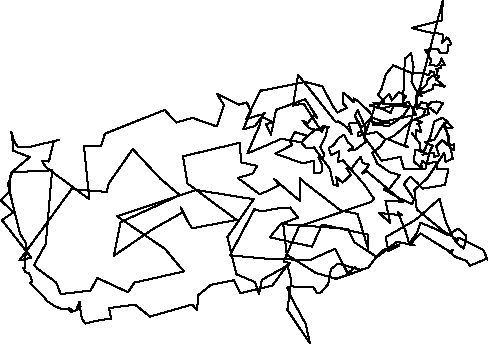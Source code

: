 unitsize(0.001cm);
draw((7810,6053)--(7798,5709));
draw((7798,5709)--(7264,5575));
draw((7264,5575)--(7324,5560));
draw((7324,5560)--(7547,5503));
draw((7547,5503)--(7744,5476));
draw((7744,5476)--(7821,5457));
draw((7821,5457)--(7802,5317));
draw((7802,5317)--(7848,5358));
draw((7848,5358)--(7874,5405));
draw((7874,5405)--(7883,5408));
draw((7883,5408)--(7927,5365));
draw((7927,5365)--(7962,5287));
draw((7962,5287)--(7913,5280));
draw((7913,5280)--(7890,5130));
draw((7890,5130)--(7759,5143));
draw((7759,5143)--(7724,5210));
draw((7724,5210)--(7503,5191));
draw((7503,5191)--(7606,5009));
draw((7606,5009)--(7576,4915));
draw((7576,4915)--(7622,4917));
draw((7622,4917)--(7716,4909));
draw((7716,4909)--(7744,4933));
draw((7744,4933)--(7772,4989));
draw((7772,4989)--(7790,5038));
draw((7790,5038)--(7846,4923));
draw((7846,4923)--(7783,4912));
draw((7783,4912)--(7777,4869));
draw((7777,4869)--(7700,4854));
draw((7700,4854)--(7702,4815));
draw((7702,4815)--(7726,4833));
draw((7726,4833)--(7698,4745));
draw((7698,4745)--(7752,4721));
draw((7752,4721)--(7692,4666));
draw((7692,4666)--(7848,4546));
draw((7848,4546)--(7832,4542));
draw((7832,4542)--(7679,4581));
draw((7679,4581)--(7674,4579));
draw((7674,4579)--(7631,4573));
draw((7631,4573)--(7647,4504));
draw((7647,4504)--(7458,4428));
draw((7458,4428)--(7399,4467));
draw((7399,4467)--(7520,4572));
draw((7520,4572)--(7547,4664));
draw((7547,4664)--(7617,4724));
draw((7617,4724)--(7673,4718));
draw((7673,4718)--(7654,4795));
draw((7654,4795)--(7583,4813));
draw((7583,4813)--(7570,4741));
draw((7570,4741)--(7417,4788));
draw((7417,4788)--(7267,4779));
draw((7267,4779)--(6937,4917));
draw((6937,4917)--(6806,4755));
draw((6806,4755)--(6735,4509));
draw((6735,4509)--(6670,4401));
draw((6670,4401)--(6779,4273));
draw((6779,4273)--(6524,4207));
draw((6524,4207)--(6713,4154));
draw((6713,4154)--(7207,4270));
draw((7207,4270)--(7344,4046));
draw((7344,4046)--(6621,3891));
draw((6621,3891)--(6862,3892));
draw((6862,3892)--(6603,3982));
draw((6603,3982)--(6537,3982));
draw((6537,3982)--(6376,3819));
draw((6376,3819)--(6333,3909));
draw((6333,3909)--(6150,3888));
draw((6150,3888)--(6207,3700));
draw((6207,3700)--(6120,3821));
draw((6120,3821)--(5964,3935));
draw((5964,3935)--(5926,3912));
draw((5926,3912)--(5259,4751));
draw((5259,4751)--(5168,4208));
draw((5168,4208)--(5356,4241));
draw((5356,4241)--(5678,3742));
draw((5678,3742)--(5720,3823));
draw((5720,3823)--(5541,3769));
draw((5541,3769)--(5315,3557));
draw((5315,3557)--(4965,3622));
draw((4965,3622)--(4694,3502));
draw((4694,3502)--(4364,3362));
draw((4364,3362)--(4574,3843));
draw((4574,3843)--(4634,4054));
draw((4634,4054)--(4679,4084));
draw((4679,4084)--(4496,3844));
draw((4496,3844)--(4293,3788));
draw((4293,3788)--(4427,4109));
draw((4427,4109)--(4354,4262));
draw((4354,4262)--(4217,4224));
draw((4217,4224)--(3832,4410));
draw((3832,4410)--(3950,4215));
draw((3950,4215)--(3824,3838));
draw((3824,3838)--(3396,3990));
draw((3396,3990)--(3108,3908));
draw((3108,3908)--(2906,4131));
draw((2906,4131)--(1851,3710));
draw((1851,3710)--(1784,3494));
draw((1784,3494)--(1482,3494));
draw((1482,3494)--(1575,2555));
draw((1575,2555)--(806,3123));
draw((806,3123)--(741,3235));
draw((741,3235)--(863,3219));
draw((863,3219)--(952,3583));
draw((952,3583)--(1047,3602));
draw((1047,3602)--(536,3481));
draw((536,3481)--(317,3476));
draw((317,3476)--(250,3578));
draw((250,3578)--(199,3743));
draw((199,3743)--(236,3494));
draw((236,3494)--(226,3415));
draw((226,3415)--(525,3297));
draw((525,3297)--(197,3021));
draw((197,3021)--(174,2901));
draw((174,2901)--(178,2702));
draw((178,2702)--(10,2537));
draw((10,2537)--(240,2327));
draw((240,2327)--(36,2185));
draw((36,2185)--(552,1526));
draw((552,1526)--(345,1476));
draw((345,1476)--(1263,2734));
draw((1263,2734)--(1882,2684));
draw((1882,2684)--(1918,2832));
draw((1918,2832)--(2342,3439));
draw((2342,3439)--(2835,2912));
draw((2835,2912)--(3174,2627));
draw((3174,2627)--(2126,2150));
draw((2126,2150)--(2011,1558));
draw((2011,1558)--(2694,2026));
draw((2694,2026)--(3233,2329));
draw((3233,2329)--(3189,2411));
draw((3189,2411)--(3319,2151));
draw((3319,2151)--(3390,2043));
draw((3390,2043)--(4174,2190));
draw((4174,2190)--(3307,2833));
draw((3307,2833)--(3229,3312));
draw((3229,3312)--(4232,3551));
draw((4232,3551)--(4252,3206));
draw((4252,3206)--(4537,3143));
draw((4537,3143)--(4458,3007));
draw((4458,3007)--(4196,2929));
draw((4196,2929)--(4584,2643));
draw((4584,2643)--(4763,2720));
draw((4763,2720)--(4929,2803));
draw((4929,2803)--(4898,2840));
draw((4898,2840)--(4831,2917));
draw((4831,2917)--(5296,2520));
draw((5296,2520)--(5291,2929));
draw((5291,2929)--(5350,2867));
draw((5350,2867)--(5470,2774));
draw((5470,2774)--(6007,2359));
draw((6007,2359)--(6307,2295));
draw((6307,2295)--(6496,1678));
draw((6496,1678)--(6493,1931));
draw((6493,1931)--(5681,2109));
draw((5681,2109)--(5506,1719));
draw((5506,1719)--(4759,1883));
draw((4759,1883)--(4959,2123));
draw((4959,2123)--(5260,2230));
draw((5260,2230)--(5117,2409));
draw((5117,2409)--(4973,2406));
draw((4973,2406)--(4612,2341));
draw((4612,2341)--(4488,2378));
draw((4488,2378)--(4056,1564));
draw((4056,1564)--(4719,1504));
draw((4719,1504)--(5472,1482));
draw((5472,1482)--(5637,1558));
draw((5637,1558)--(5914,1682));
draw((5914,1682)--(6136,1243));
draw((6136,1243)--(6258,1354));
draw((6258,1354)--(6359,1298));
draw((6359,1298)--(6378,1314));
draw((6378,1314)--(6494,1347));
draw((6494,1347)--(6621,1513));
draw((6621,1513)--(6765,1663));
draw((6765,1663)--(7046,1757));
draw((7046,1757)--(7035,1733));
draw((7035,1733)--(6932,1683));
draw((6932,1683)--(6854,1640));
draw((6854,1640)--(6826,1774));
draw((6826,1774)--(6803,1886));
draw((6803,1886)--(7315,2181));
draw((7315,2181)--(7448,2291));
draw((7448,2291)--(7753,2564));
draw((7753,2564)--(7856,2181));
draw((7856,2181)--(7989,1876));
draw((7989,1876)--(8098,1746));
draw((8098,1746)--(8184,1685));
draw((8184,1685)--(8229,1905));
draw((8229,1905)--(8080,2039));
draw((8080,2039)--(7905,1921));
draw((7905,1921)--(7643,2048));
draw((7643,2048)--(7418,2139));
draw((7418,2139)--(7352,1952));
draw((7352,1952)--(7218,1773));
draw((7218,1773)--(7152,2000));
draw((7152,2000)--(7015,2333));
draw((7015,2333)--(7087,2274));
draw((7087,2274)--(6686,2312));
draw((6686,2312)--(6885,2138));
draw((6885,2138)--(6800,2532));
draw((6800,2532)--(7104,2510));
draw((7104,2510)--(6617,2928));
draw((6617,2928)--(6468,3050));
draw((6468,3050)--(6387,3008));
draw((6387,3008)--(6518,3165));
draw((6518,3165)--(6402,3190));
draw((6402,3190)--(6360,3301));
draw((6360,3301)--(6204,3099));
draw((6204,3099)--(6113,3101));
draw((6113,3101)--(6190,2985));
draw((6190,2985)--(6044,2848));
draw((6044,2848)--(5930,2948));
draw((5930,2948)--(5963,2789));
draw((5963,2789)--(5881,2817));
draw((5881,2817)--(5821,3086));
draw((5821,3086)--(5540,3468));
draw((5540,3468)--(5400,3461));
draw((5400,3461)--(5316,3554));
draw((5316,3554)--(5417,3673));
draw((5417,3673)--(5207,3742));
draw((5207,3742)--(5111,3569));
draw((5111,3569)--(5160,3517));
draw((5160,3517)--(4857,3359));
draw((4857,3359)--(5342,3188));
draw((5342,3188)--(5539,3235));
draw((5539,3235)--(5531,3011));
draw((5531,3011)--(5650,3023));
draw((5650,3023)--(5677,3049));
draw((5677,3049)--(5679,3171));
draw((5679,3171)--(5619,3291));
draw((5619,3291)--(5697,3269));
draw((5697,3269)--(5719,3352));
draw((5719,3352)--(5649,3472));
draw((5649,3472)--(5751,3681));
draw((5751,3681)--(5778,3813));
draw((5778,3813)--(5803,3824));
draw((5803,3824)--(5706,3844));
draw((5706,3844)--(5671,3807));
draw((5671,3807)--(5621,3768));
draw((5621,3768)--(5457,3808));
draw((5457,3808)--(5336,3943));
draw((5336,3943)--(5427,3894));
draw((5427,3894)--(5543,4042));
draw((5543,4042)--(5597,3993));
draw((5597,3993)--(5385,4318));
draw((5385,4318)--(4871,4132));
draw((4871,4132)--(4780,3694));
draw((4780,3694)--(4694,3877));
draw((4694,3877)--(4806,3914));
draw((4806,3914)--(4655,3992));
draw((4655,3992)--(4607,4049));
draw((4607,4049)--(4342,3966));
draw((4342,3966)--(4602,4478));
draw((4602,4478)--(4606,4468));
draw((4606,4468)--(5387,4623));
draw((5387,4623)--(5685,4546));
draw((5685,4546)--(5871,4202));
draw((5871,4202)--(5955,4081));
draw((5955,4081)--(6008,4117));
draw((6008,4117)--(6123,4167));
draw((6123,4167)--(6051,4246));
draw((6051,4246)--(6058,4426));
draw((6058,4426)--(6139,4369));
draw((6139,4369)--(6241,4268));
draw((6241,4268)--(6237,4332));
draw((6237,4332)--(6304,4294));
draw((6304,4294)--(6450,4160));
draw((6450,4160)--(6488,4128));
draw((6488,4128)--(6557,4047));
draw((6557,4047)--(6567,3922));
draw((6567,3922)--(6602,3920));
draw((6602,3920)--(6577,3858));
draw((6577,3858)--(6864,3854));
draw((6864,3854)--(7037,3965));
draw((7037,3965)--(7124,4039));
draw((7124,4039)--(7216,4180));
draw((7216,4180)--(6947,4209));
draw((6947,4209)--(6891,4075));
draw((6891,4075)--(6660,4193));
draw((6660,4193)--(6740,4282));
draw((6740,4282)--(6868,4418));
draw((6868,4418)--(6911,4296));
draw((6911,4296)--(7037,4446));
draw((7037,4446)--(7160,4370));
draw((7160,4370)--(7111,4288));
draw((7111,4288)--(7142,5032));
draw((7142,5032)--(7254,5129));
draw((7254,5129)--(7295,4887));
draw((7295,4887)--(7259,4630));
draw((7259,4630)--(7338,4481));
draw((7338,4481)--(7443,4375));
draw((7443,4375)--(7364,4427));
draw((7364,4427)--(7333,4335));
draw((7333,4335)--(7360,4275));
draw((7360,4275)--(7349,4219));
draw((7349,4219)--(7355,4151));
draw((7355,4151)--(7432,4265));
draw((7432,4265)--(7554,4236));
draw((7554,4236)--(7534,4227));
draw((7534,4227)--(7542,4198));
draw((7542,4198)--(7613,4275));
draw((7613,4275)--(7698,4279));
draw((7698,4279)--(7817,4252));
draw((7817,4252)--(7705,4065));
draw((7705,4065)--(7604,4146));
draw((7604,4146)--(7601,4171));
draw((7601,4171)--(7506,4138));
draw((7506,4138)--(7466,4037));
draw((7466,4037)--(7345,3951));
draw((7345,3951)--(7449,3911));
draw((7449,3911)--(7351,3877));
draw((7351,3877)--(7388,3879));
draw((7388,3879)--(7423,3776));
draw((7423,3776)--(7429,3737));
draw((7429,3737)--(7342,3775));
draw((7342,3775)--(7331,3634));
draw((7331,3634)--(7262,3725));
draw((7262,3725)--(7370,3588));
draw((7370,3588)--(7408,3534));
draw((7408,3534)--(7422,3390));
draw((7422,3390)--(7494,3430));
draw((7494,3430)--(7603,3690));
draw((7603,3690)--(7660,3924));
draw((7660,3924)--(7805,3991));
draw((7805,3991)--(7909,3912));
draw((7909,3912)--(7872,3922));
draw((7872,3922)--(7988,3820));
draw((7988,3820)--(7841,3818));
draw((7841,3818)--(7879,3743));
draw((7879,3743)--(7922,3655));
draw((7922,3655)--(7906,3580));
draw((7906,3580)--(7919,3496));
draw((7919,3496)--(8013,3523));
draw((8013,3523)--(8001,3418));
draw((8001,3418)--(7803,3598));
draw((7803,3598)--(7696,3486));
draw((7696,3486)--(7747,3329));
draw((7747,3329)--(7657,3301));
draw((7657,3301)--(7654,3377));
draw((7654,3377)--(7452,3339));
draw((7452,3339)--(7533,3358));
draw((7533,3358)--(7475,3388));
draw((7475,3388)--(7321,3429));
draw((7321,3429)--(7316,3360));
draw((7316,3360)--(7299,3219));
draw((7299,3219)--(7440,3100));
draw((7440,3100)--(7434,3173));
draw((7434,3173)--(7453,3229));
draw((7453,3229)--(7532,3175));
draw((7532,3175)--(7695,3220));
draw((7695,3220)--(7715,3086));
draw((7715,3086)--(7909,3080));
draw((7909,3080)--(7851,2809));
draw((7851,2809)--(7458,2741));
draw((7458,2741)--(7346,2858));
draw((7346,2858)--(7238,2957));
draw((7238,2957)--(7125,2823));
draw((7125,2823)--(7304,2550));
draw((7304,2550)--(7267,2466));
draw((7267,2466)--(7049,2570));
draw((7049,2570)--(6766,2732));
draw((6766,2732)--(6848,2712));
draw((6848,2712)--(7055,2981));
draw((7055,2981)--(6881,3029));
draw((6881,3029)--(6656,3181));
draw((6656,3181)--(6570,3371));
draw((6570,3371)--(6713,3488));
draw((6713,3488)--(6798,3610));
draw((6798,3610)--(6652,3742));
draw((6652,3742)--(6365,3679));
draw((6365,3679)--(6317,3673));
draw((6317,3673)--(6327,3745));
draw((6327,3745)--(6427,3717));
draw((6427,3717)--(6454,3821));
draw((6454,3821)--(6425,3867));
draw((6425,3867)--(6366,4002));
draw((6366,4002)--(6312,4126));
draw((6312,4126)--(6259,4030));
draw((6259,4030)--(6340,3870));
draw((6340,3870)--(6453,3567));
draw((6453,3567)--(6265,3426));
draw((6265,3426)--(6148,3413));
draw((6148,3413)--(6235,3471));
draw((6235,3471)--(6140,3558));
draw((6140,3558)--(6069,3695));
draw((6069,3695)--(5965,3624));
draw((5965,3624)--(5887,3508));
draw((5887,3508)--(5796,3459));
draw((5796,3459)--(5841,3328));
draw((5841,3328)--(5987,3402));
draw((5987,3402)--(5960,3207));
draw((5960,3207)--(6050,3242));
draw((6050,3242)--(6422,2820));
draw((6422,2820)--(6597,2563));
draw((6597,2563)--(6547,2506));
draw((6547,2506)--(5277,2078));
draw((5277,2078)--(5005,1458));
draw((5005,1458)--(5114,1430));
draw((5114,1430)--(5098,1394));
draw((5098,1394)--(5010,1351));
draw((5010,1351)--(4619,1132));
draw((4619,1132)--(4569,886));
draw((4569,886)--(4500,1093));
draw((4500,1093)--(4170,1232));
draw((4170,1232)--(4012,1886));
draw((4012,1886)--(4476,2555));
draw((4476,2555)--(3461,2718));
draw((3461,2718)--(2067,2254));
draw((2067,2254)--(2908,1681));
draw((2908,1681)--(3245,1281));
draw((3245,1281)--(2372,1084));
draw((2372,1084)--(2260,913));
draw((2260,913)--(1721,1165));
draw((1721,1165)--(1595,942));
draw((1595,942)--(1072,883));
draw((1072,883)--(993,1084));
draw((993,1084)--(893,1161));
draw((893,1161)--(659,1331));
draw((659,1331)--(602,1395));
draw((602,1395)--(809,1766));
draw((809,1766)--(920,3065));
draw((920,3065)--(218,3031));
draw((218,3031)--(141,2814));
draw((141,2814)--(354,1950));
draw((354,1950)--(464,1773));
draw((464,1773)--(437,1344));
draw((437,1344)--(413,1338));
draw((413,1338)--(450,1274));
draw((450,1274)--(478,1256));
draw((478,1256)--(489,1254));
draw((489,1254)--(513,1247));
draw((513,1247)--(572,1108));
draw((572,1108)--(527,1077));
draw((527,1077)--(783,825));
draw((783,825)--(834,757));
draw((834,757)--(982,659));
draw((982,659)--(1082,625));
draw((1082,625)--(1254,617));
draw((1254,617)--(1253,580));
draw((1253,580)--(1213,633));
draw((1213,633)--(1212,603));
draw((1212,603)--(1276,559));
draw((1276,559)--(1249,600));
draw((1249,600)--(1322,580));
draw((1322,580)--(1422,658));
draw((1422,658)--(1406,750));
draw((1406,750)--(1361,637));
draw((1361,637)--(1415,628));
draw((1415,628)--(1443,459));
draw((1443,459)--(1503,362));
draw((1503,362)--(1790,429));
draw((1790,429)--(1961,445));
draw((1961,445)--(1926,636));
draw((1926,636)--(2384,695));
draw((2384,695)--(2647,485));
draw((2647,485)--(3390,698));
draw((3390,698)--(3477,599));
draw((3477,599)--(3499,863));
draw((3499,863)--(3719,1043));
draw((3719,1043)--(4125,1125));
draw((4125,1125)--(4244,896));
draw((4244,896)--(4805,1033));
draw((4805,1033)--(5068,1390));
draw((5068,1390)--(5139,1124));
draw((5139,1124)--(5070,605));
draw((5070,605)--(5469,10));
draw((5469,10)--(5393,355));
draw((5393,355)--(5136,825));
draw((5136,825)--(5069,998));
draw((5069,998)--(5140,1018));
draw((5140,1018)--(5344,1003));
draw((5344,1003)--(5532,998));
draw((5532,998)--(5596,892));
draw((5596,892)--(5666,914));
draw((5666,914)--(5788,1053));
draw((5788,1053)--(5840,1325));
draw((5840,1325)--(5964,1421));
draw((5964,1421)--(6379,1302));
draw((6379,1302)--(5930,1151));
draw((5930,1151)--(5571,1255));
draw((5571,1255)--(5060,1577));
draw((5060,1577)--(4996,2115));
draw((4996,2115)--(6139,2032));
draw((6139,2032)--(6252,1795));
draw((6252,1795)--(6651,1534));
draw((6651,1534)--(7004,1805));
draw((7004,1805)--(7314,1739));
draw((7314,1739)--(7240,1762));
draw((7240,1762)--(7416,1953));
draw((7416,1953)--(7973,1606));
draw((7973,1606)--(7985,1657));
draw((7985,1657)--(7926,1627));
draw((7926,1627)--(8038,1535));
draw((8038,1535)--(8228,1471));
draw((8228,1471)--(8292,1383));
draw((8292,1383)--(8594,1510));
draw((8594,1510)--(8605,1479));
draw((8605,1479)--(8525,1664));
draw((8525,1664)--(8101,1876));
draw((8101,1876)--(8063,1860));
draw((8063,1860)--(8080,1835));
draw((8080,1835)--(7822,1992));
draw((7822,1992)--(7351,2376));
draw((7351,2376)--(7309,2717));
draw((7309,2717)--(7543,2929));
draw((7543,2929)--(7838,3375));
draw((7838,3375)--(7861,3216));
draw((7861,3216)--(7989,3271));
draw((7989,3271)--(7844,3902));
draw((7844,3902)--(7750,3760));
draw((7750,3760)--(7667,3608));
draw((7667,3608)--(7492,3560));
draw((7492,3560)--(7633,3499));
draw((7633,3499)--(7582,3396));
draw((7582,3396)--(7503,3086));
draw((7503,3086)--(7131,3081));
draw((7131,3081)--(7082,3235));
draw((7082,3235)--(7076,3302));
draw((7076,3302)--(6731,3234));
draw((6731,3234)--(6623,3389));
draw((6623,3389)--(6426,3656));
draw((6426,3656)--(6607,4173));
draw((6607,4173)--(6589,4256));
draw((6589,4256)--(7128,4215));
draw((7128,4215)--(7541,4141));
draw((7541,4141)--(7549,4208));
draw((7549,4208)--(7562,4058));
draw((7562,4058)--(7271,3948));
draw((7271,3948)--(6958,3678));
draw((6958,3678)--(6833,3618));
draw((6833,3618)--(7199,3469));
draw((7199,3469)--(7141,3514));
draw((7141,3514)--(7810,6053));
